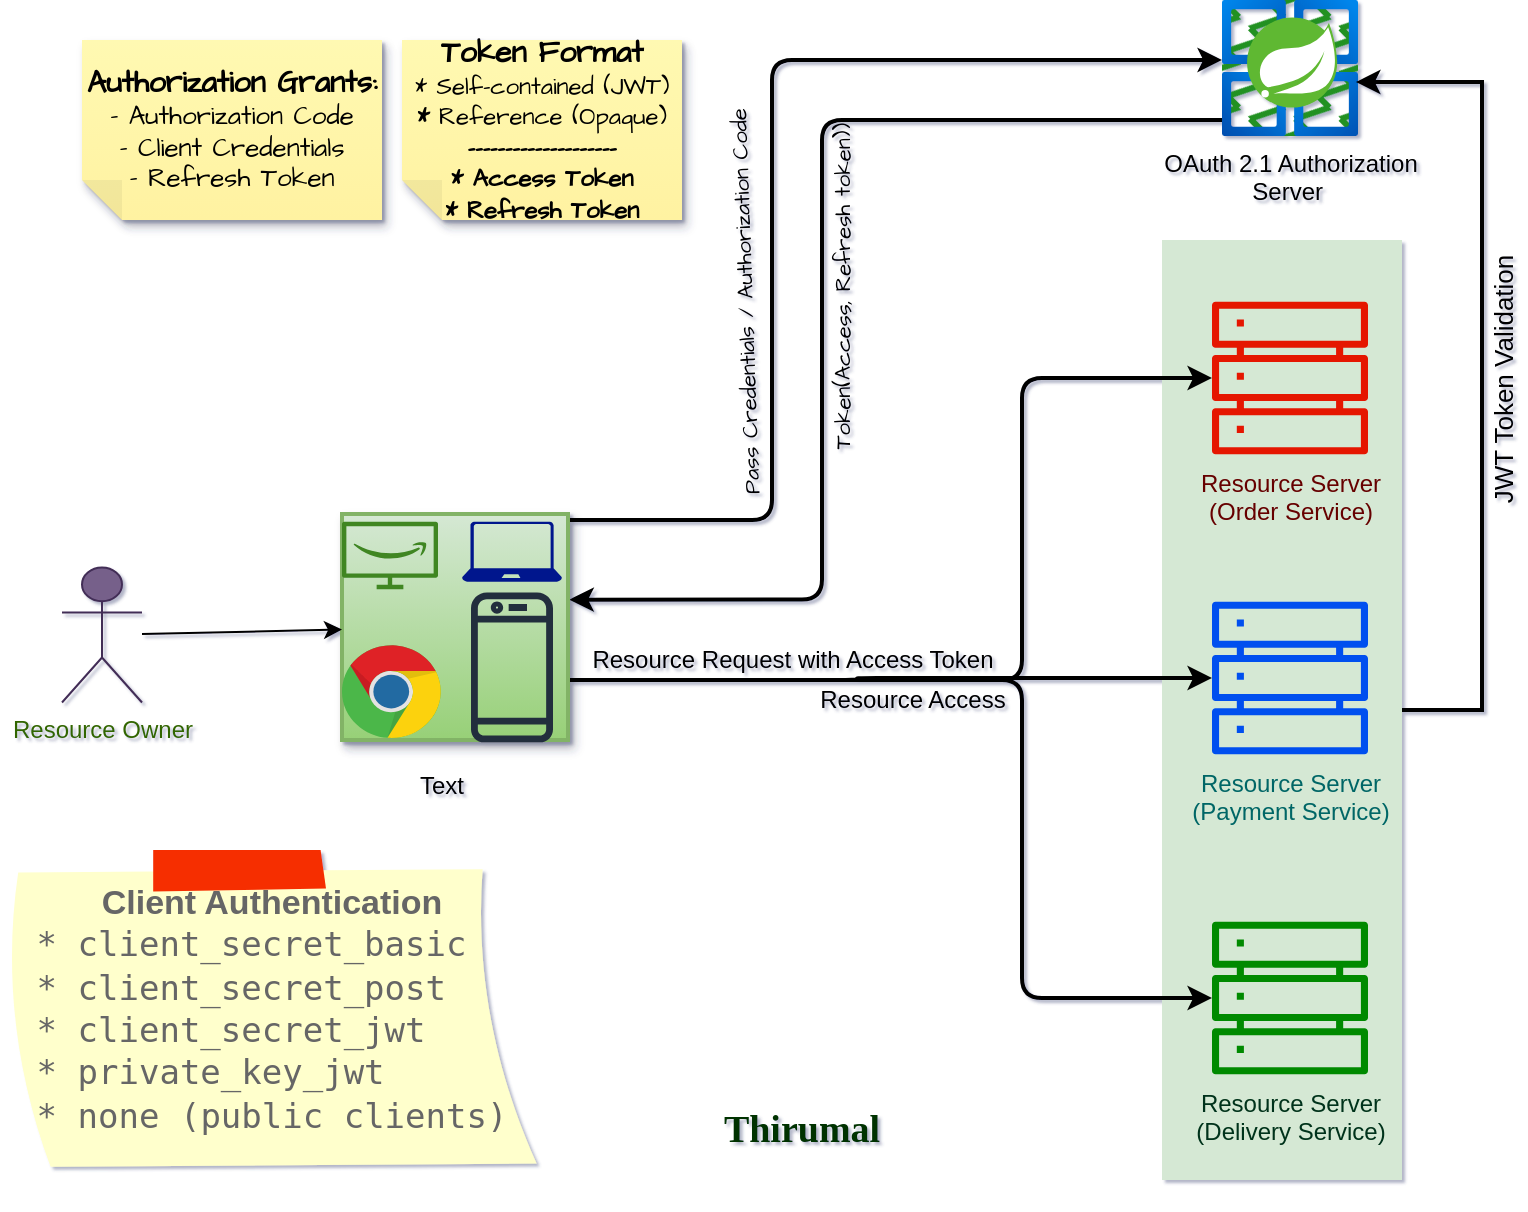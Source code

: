 <mxfile version="21.2.8" type="device">
  <diagram name="Page-1" id="O3EOFl7XjusSt9eqgzAN">
    <mxGraphModel dx="1781" dy="674" grid="1" gridSize="10" guides="1" tooltips="1" connect="1" arrows="1" fold="1" page="1" pageScale="1" pageWidth="827" pageHeight="1169" background="none" math="0" shadow="1">
      <root>
        <mxCell id="0" />
        <mxCell id="1" parent="0" />
        <mxCell id="b7O0xhcgk5eNosoJTLtu-9" value="" style="rounded=0;whiteSpace=wrap;html=1;fillColor=#d5e8d4;strokeColor=none;" parent="1" vertex="1">
          <mxGeometry x="-230" y="200" width="120" height="470" as="geometry" />
        </mxCell>
        <mxCell id="j4JViCOknMpUK0rzboyn-10" style="edgeStyle=orthogonalEdgeStyle;orthogonalLoop=1;jettySize=auto;html=1;entryX=1.006;entryY=0.379;entryDx=0;entryDy=0;strokeWidth=2;entryPerimeter=0;" parent="1" source="j4JViCOknMpUK0rzboyn-1" target="j4JViCOknMpUK0rzboyn-21" edge="1">
          <mxGeometry relative="1" as="geometry">
            <mxPoint x="-560" y="410" as="targetPoint" />
            <Array as="points">
              <mxPoint x="-400" y="140" />
              <mxPoint x="-400" y="380" />
            </Array>
          </mxGeometry>
        </mxCell>
        <mxCell id="j4JViCOknMpUK0rzboyn-12" value="Token(Access, Refresh token))" style="edgeLabel;html=1;align=center;verticalAlign=middle;resizable=0;points=[];labelBorderColor=none;labelBackgroundColor=none;fontFamily=Architects Daughter;fontSource=https%3A%2F%2Ffonts.googleapis.com%2Fcss%3Ffamily%3DArchitects%2BDaughter;rotation=270;" parent="j4JViCOknMpUK0rzboyn-10" vertex="1" connectable="0">
          <mxGeometry x="-0.034" y="6" relative="1" as="geometry">
            <mxPoint x="4" y="10" as="offset" />
          </mxGeometry>
        </mxCell>
        <mxCell id="j4JViCOknMpUK0rzboyn-1" value="OAuth 2.1 Authorization&lt;br&gt;Server&amp;nbsp;" style="image;aspect=fixed;html=1;points=[];align=center;fontSize=12;image=img/lib/azure2/compute/Azure_Spring_Cloud.svg;rounded=0;labelBackgroundColor=none;imageBackground=#219123;imageBorder=none;fillStyle=zigzag-line;" parent="1" vertex="1">
          <mxGeometry x="-200" y="80" width="68" height="68" as="geometry" />
        </mxCell>
        <mxCell id="b7O0xhcgk5eNosoJTLtu-5" style="edgeStyle=orthogonalEdgeStyle;rounded=0;orthogonalLoop=1;jettySize=auto;html=1;entryX=0.985;entryY=0.603;entryDx=0;entryDy=0;entryPerimeter=0;strokeWidth=2;exitX=1;exitY=0.5;exitDx=0;exitDy=0;" parent="1" source="b7O0xhcgk5eNosoJTLtu-9" target="j4JViCOknMpUK0rzboyn-1" edge="1">
          <mxGeometry relative="1" as="geometry">
            <Array as="points">
              <mxPoint x="-70" y="435" />
              <mxPoint x="-70" y="121" />
            </Array>
          </mxGeometry>
        </mxCell>
        <mxCell id="b7O0xhcgk5eNosoJTLtu-10" value="JWT Token Validation" style="edgeLabel;html=1;align=center;verticalAlign=middle;resizable=0;points=[];labelBackgroundColor=none;rotation=-90;fontSize=13;" parent="b7O0xhcgk5eNosoJTLtu-5" vertex="1" connectable="0">
          <mxGeometry x="-0.309" y="-1" relative="1" as="geometry">
            <mxPoint x="9" y="-61" as="offset" />
          </mxGeometry>
        </mxCell>
        <mxCell id="j4JViCOknMpUK0rzboyn-2" value="Resource Server&lt;br&gt;(Order Service)" style="outlineConnect=0;fontColor=#660000;fillColor=#e51400;strokeColor=#B20000;dashed=0;verticalLabelPosition=bottom;verticalAlign=top;align=center;html=1;fontSize=12;fontStyle=0;aspect=fixed;pointerEvents=1;shape=mxgraph.aws4.servers;rounded=0;" parent="1" vertex="1">
          <mxGeometry x="-205" y="230" width="78" height="78" as="geometry" />
        </mxCell>
        <mxCell id="j4JViCOknMpUK0rzboyn-3" value="Resource Server&lt;br&gt;(Payment Service)" style="outlineConnect=0;fillColor=#0050ef;strokeColor=#001DBC;dashed=0;verticalLabelPosition=bottom;verticalAlign=top;align=center;html=1;fontSize=12;fontStyle=0;aspect=fixed;pointerEvents=1;shape=mxgraph.aws4.servers;fontColor=#006666;rounded=0;" parent="1" vertex="1">
          <mxGeometry x="-205" y="380" width="78" height="78" as="geometry" />
        </mxCell>
        <mxCell id="j4JViCOknMpUK0rzboyn-4" value="Resource Server&lt;br&gt;(Delivery Service)" style="outlineConnect=0;fontColor=#00331A;fillColor=#008a00;strokeColor=#005700;dashed=0;verticalLabelPosition=bottom;verticalAlign=top;align=center;html=1;fontSize=12;fontStyle=0;aspect=fixed;pointerEvents=1;shape=mxgraph.aws4.servers;labelBackgroundColor=none;rounded=0;" parent="1" vertex="1">
          <mxGeometry x="-205" y="540" width="78" height="78" as="geometry" />
        </mxCell>
        <mxCell id="j4JViCOknMpUK0rzboyn-9" style="edgeStyle=orthogonalEdgeStyle;orthogonalLoop=1;jettySize=auto;html=1;strokeWidth=2;exitX=0.994;exitY=0.18;exitDx=0;exitDy=0;exitPerimeter=0;" parent="1" source="j4JViCOknMpUK0rzboyn-21" edge="1">
          <mxGeometry relative="1" as="geometry">
            <mxPoint x="-560" y="340" as="sourcePoint" />
            <mxPoint x="-200" y="110" as="targetPoint" />
            <Array as="points">
              <mxPoint x="-570" y="340" />
              <mxPoint x="-425" y="340" />
              <mxPoint x="-425" y="110" />
            </Array>
          </mxGeometry>
        </mxCell>
        <mxCell id="j4JViCOknMpUK0rzboyn-11" value="&lt;font face=&quot;Architects Daughter&quot; data-font-src=&quot;https://fonts.googleapis.com/css?family=Architects+Daughter&quot;&gt;Pass Credentials / Authorization Code&lt;/font&gt;" style="edgeLabel;html=1;align=center;verticalAlign=middle;resizable=0;points=[];labelBackgroundColor=none;rotation=268;fontStyle=0" parent="j4JViCOknMpUK0rzboyn-9" vertex="1" connectable="0">
          <mxGeometry x="0.063" y="17" relative="1" as="geometry">
            <mxPoint x="3" y="37" as="offset" />
          </mxGeometry>
        </mxCell>
        <mxCell id="j4JViCOknMpUK0rzboyn-14" style="edgeStyle=elbowEdgeStyle;orthogonalLoop=1;jettySize=auto;html=1;strokeWidth=2;endArrow=classic;endFill=1;shadow=0;" parent="1" target="j4JViCOknMpUK0rzboyn-2" edge="1">
          <mxGeometry relative="1" as="geometry">
            <mxPoint x="-560" y="420" as="sourcePoint" />
            <Array as="points">
              <mxPoint x="-300" y="390" />
              <mxPoint x="-260" y="380" />
              <mxPoint x="-140" y="280" />
            </Array>
          </mxGeometry>
        </mxCell>
        <mxCell id="j4JViCOknMpUK0rzboyn-15" style="edgeStyle=elbowEdgeStyle;orthogonalLoop=1;jettySize=auto;html=1;strokeWidth=2;" parent="1" target="j4JViCOknMpUK0rzboyn-3" edge="1">
          <mxGeometry relative="1" as="geometry">
            <mxPoint x="-560" y="420" as="sourcePoint" />
          </mxGeometry>
        </mxCell>
        <mxCell id="j4JViCOknMpUK0rzboyn-16" style="edgeStyle=elbowEdgeStyle;orthogonalLoop=1;jettySize=auto;html=1;strokeWidth=2;" parent="1" target="j4JViCOknMpUK0rzboyn-4" edge="1">
          <mxGeometry relative="1" as="geometry">
            <mxPoint x="-560" y="420" as="sourcePoint" />
            <Array as="points">
              <mxPoint x="-300" y="470" />
              <mxPoint x="-260" y="460" />
              <mxPoint x="-140" y="480" />
            </Array>
          </mxGeometry>
        </mxCell>
        <mxCell id="j4JViCOknMpUK0rzboyn-17" value="Resource Request with Access Token" style="edgeLabel;html=1;align=center;verticalAlign=middle;resizable=0;points=[];labelBackgroundColor=none;fontSize=12;" parent="j4JViCOknMpUK0rzboyn-16" vertex="1" connectable="0">
          <mxGeometry x="-0.389" relative="1" as="geometry">
            <mxPoint x="-12" y="-10" as="offset" />
          </mxGeometry>
        </mxCell>
        <mxCell id="j4JViCOknMpUK0rzboyn-18" value="&lt;font style=&quot;font-size: 12px;&quot; data-font-src=&quot;https://fonts.googleapis.com/css?family=Architects+Daughter&quot;&gt;Resource Access&lt;/font&gt;" style="edgeLabel;html=1;align=center;verticalAlign=middle;resizable=0;points=[];labelBackgroundColor=none;" parent="j4JViCOknMpUK0rzboyn-16" vertex="1" connectable="0">
          <mxGeometry x="-0.014" y="-3" relative="1" as="geometry">
            <mxPoint x="-49" y="7" as="offset" />
          </mxGeometry>
        </mxCell>
        <mxCell id="j4JViCOknMpUK0rzboyn-21" value="" style="whiteSpace=wrap;html=1;aspect=fixed;fontSize=14;strokeWidth=2;glass=0;rounded=0;shadow=1;fillColor=#d5e8d4;strokeColor=#82b366;gradientColor=#97d077;" parent="1" vertex="1">
          <mxGeometry x="-640" y="337" width="113" height="113" as="geometry" />
        </mxCell>
        <mxCell id="j4JViCOknMpUK0rzboyn-23" style="edgeStyle=none;orthogonalLoop=1;jettySize=auto;html=1;" parent="1" source="j4JViCOknMpUK0rzboyn-22" target="j4JViCOknMpUK0rzboyn-21" edge="1">
          <mxGeometry relative="1" as="geometry" />
        </mxCell>
        <mxCell id="j4JViCOknMpUK0rzboyn-22" value="Resource Owner" style="shape=umlActor;verticalLabelPosition=bottom;verticalAlign=top;html=1;outlineConnect=0;fillColor=#76608a;fontColor=#336600;strokeColor=#432D57;" parent="1" vertex="1">
          <mxGeometry x="-780" y="363.75" width="40" height="67.5" as="geometry" />
        </mxCell>
        <mxCell id="j4JViCOknMpUK0rzboyn-24" value="" style="sketch=0;outlineConnect=0;fontColor=#232F3E;gradientColor=none;fillColor=#232F3D;strokeColor=none;dashed=0;verticalLabelPosition=bottom;verticalAlign=top;align=center;html=1;fontSize=12;fontStyle=0;aspect=fixed;pointerEvents=1;shape=mxgraph.aws4.mobile_client;" parent="1" vertex="1">
          <mxGeometry x="-575.5" y="374.7" width="41" height="78" as="geometry" />
        </mxCell>
        <mxCell id="2" value="" style="sketch=0;outlineConnect=0;fontColor=#232F3E;gradientColor=none;fillColor=#3F8624;strokeColor=none;dashed=0;verticalLabelPosition=bottom;verticalAlign=top;align=center;html=1;fontSize=12;fontStyle=0;aspect=fixed;pointerEvents=1;shape=mxgraph.aws4.firetv;" parent="1" vertex="1">
          <mxGeometry x="-640" y="340.85" width="48" height="33.85" as="geometry" />
        </mxCell>
        <mxCell id="3" value="" style="sketch=0;aspect=fixed;pointerEvents=1;shadow=0;dashed=0;html=1;strokeColor=none;labelPosition=center;verticalLabelPosition=bottom;verticalAlign=top;align=center;fillColor=#00188D;shape=mxgraph.azure.laptop" parent="1" vertex="1">
          <mxGeometry x="-580" y="340.85" width="50" height="30" as="geometry" />
        </mxCell>
        <mxCell id="4" value="" style="dashed=0;outlineConnect=0;html=1;align=center;labelPosition=center;verticalLabelPosition=bottom;verticalAlign=top;shape=mxgraph.weblogos.chrome" parent="1" vertex="1">
          <mxGeometry x="-640" y="402.6" width="50" height="47.4" as="geometry" />
        </mxCell>
        <mxCell id="5" value="Text" style="text;strokeColor=none;align=center;fillColor=none;html=1;verticalAlign=middle;whiteSpace=wrap;rounded=0;" parent="1" vertex="1">
          <mxGeometry x="-620" y="458" width="60" height="30" as="geometry" />
        </mxCell>
        <mxCell id="b7O0xhcgk5eNosoJTLtu-13" value="&lt;font style=&quot;&quot; face=&quot;Architects Daughter&quot;&gt;&lt;b style=&quot;&quot;&gt;&lt;font style=&quot;font-size: 15px;&quot;&gt;Authorization Grants:&lt;/font&gt;&lt;/b&gt;&lt;br&gt;&lt;span style=&quot;font-size: 13px;&quot;&gt;- Authorization Code&lt;/span&gt;&lt;br&gt;&lt;span style=&quot;font-size: 13px;&quot;&gt;- Client Credentials&lt;/span&gt;&lt;br&gt;&lt;span style=&quot;font-size: 13px;&quot;&gt;- Refresh Token&lt;/span&gt;&lt;br&gt;&lt;/font&gt;" style="shape=note;whiteSpace=wrap;html=1;backgroundOutline=1;fontColor=#000000;darkOpacity=0.05;fillColor=#FFF9B2;strokeColor=none;fillStyle=solid;direction=west;gradientDirection=north;gradientColor=#FFF2A1;shadow=1;size=20;pointerEvents=1;" parent="1" vertex="1">
          <mxGeometry x="-770" y="100" width="150" height="90" as="geometry" />
        </mxCell>
        <mxCell id="b7O0xhcgk5eNosoJTLtu-14" value="&lt;b&gt;Client Authentication&lt;/b&gt;&lt;br&gt;&lt;code&gt;* client_secret_basic&amp;nbsp;&amp;nbsp;&lt;br&gt;*&amp;nbsp;&lt;code&gt;client_secret_post&amp;nbsp; &amp;nbsp;&lt;br&gt;&lt;/code&gt;*&amp;nbsp;&lt;code&gt;client_secret_jwt&amp;nbsp; &amp;nbsp;&amp;nbsp;&lt;br&gt;&lt;/code&gt;*&amp;nbsp;&lt;code&gt;private_key_jwt&amp;nbsp; &amp;nbsp; &amp;nbsp;&amp;nbsp;&lt;br&gt;&lt;/code&gt;*&amp;nbsp;&lt;code&gt;none&lt;/code&gt; (public clients)&lt;br&gt;&lt;/code&gt;" style="strokeWidth=1;shadow=0;dashed=0;align=center;html=1;shape=mxgraph.mockup.text.stickyNote2;fontColor=#666666;mainText=;fontSize=17;whiteSpace=wrap;fillColor=#ffffcc;strokeColor=#F62E00;" parent="1" vertex="1">
          <mxGeometry x="-810" y="505" width="270" height="160" as="geometry" />
        </mxCell>
        <mxCell id="b7O0xhcgk5eNosoJTLtu-15" value="&lt;font data-font-src=&quot;https://fonts.googleapis.com/css?family=Architects+Daughter&quot; face=&quot;Architects Daughter&quot;&gt;&lt;font style=&quot;&quot; data-font-src=&quot;https://fonts.googleapis.com/css?family=Architects+Daughter&quot;&gt;&lt;b&gt;&lt;font style=&quot;font-size: 15px;&quot;&gt;Token Format&lt;/font&gt;&lt;/b&gt;&lt;br&gt;&lt;/font&gt;* Self-contained (JWT)&lt;br&gt;&lt;b&gt;&lt;font data-font-src=&quot;https://fonts.googleapis.com/css?family=Architects+Daughter&quot;&gt;*&amp;nbsp;&lt;/font&gt;&lt;/b&gt;Reference (Opaque)&lt;br&gt;&lt;/font&gt;&lt;b&gt;&lt;font data-font-src=&quot;https://fonts.googleapis.com/css?family=Architects+Daughter&quot; face=&quot;Architects Daughter&quot;&gt;--------------------&lt;br&gt;* Access Token&lt;br&gt;* Refresh Token&lt;br&gt;&lt;/font&gt;&lt;/b&gt;" style="shape=note;whiteSpace=wrap;html=1;backgroundOutline=1;fontColor=#000000;darkOpacity=0.05;fillColor=#FFF9B2;strokeColor=none;fillStyle=solid;direction=west;gradientDirection=north;gradientColor=#FFF2A1;shadow=1;size=20;pointerEvents=1;" parent="1" vertex="1">
          <mxGeometry x="-610" y="100" width="140" height="90" as="geometry" />
        </mxCell>
        <mxCell id="EC089Etc_5rTZbb42Z1B-5" value="&lt;h4 style=&quot;font-size: 19px;&quot;&gt;&lt;font color=&quot;#003300&quot; style=&quot;font-size: 19px;&quot; face=&quot;Comic Sans MS&quot;&gt;Thirumal&lt;/font&gt;&lt;/h4&gt;" style="text;strokeColor=none;align=center;fillColor=none;html=1;verticalAlign=middle;whiteSpace=wrap;rounded=0;fontSize=19;" vertex="1" parent="1">
          <mxGeometry x="-440" y="630" width="60" height="30" as="geometry" />
        </mxCell>
      </root>
    </mxGraphModel>
  </diagram>
</mxfile>
